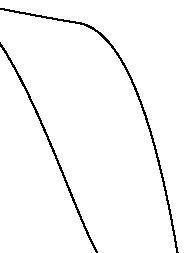 numeric area_border_errors;
area_border_errors = 0;
string current_scrap, current_src;


vardef buildcycle(text ll) =
  save ta_, tb_, k_, i_, pp_; path pp_[];
  k_=0;
  for q=ll: pp_[incr k_]=q; endfor
  i_=k_;
  for i=1 upto k_:
    (ta_[i], length pp_[i_]-tb_[i_]) =
      pp_[i] intersectiontimes reverse pp_[i_];
    if ta_[i]<0:
      message("[Error: area borders "& area_border[i] &" and "&
         area_border[i_] &" don't intersect in scrap " & current_scrap &
         " (file " & current_src & ")]");
      area_border_errors := area_border_errors + 1;
    fi
    i_ := i;
  endfor
  for i=1 upto k_: subpath (ta_[i],tb_[i]) of pp_[i] .. endfor
    cycle
enddef;



beginfig(1);



current_scrap := "SP-Enclos-1@enclos";
current_src := "Data/enclos.th2 [88]";
string area_border[];
area_border[1] := "l9-2092-2134";

draw (buildcycle(((-69.754537,70.369920)
 .. controls (-63.581222,40.740194) and (-50.000561,18.518031) .. (-37.654313,-14.815331)
 .. controls (-25.308064,-48.148693) and (-10.492428,-97.531502) .. (11.729953,-98.765751)
 .. controls (33.952333,-100.000000) and (75.927853,-97.530277) .. (75.927677,-86.419112)
 .. controls (75.927501,-75.307953) and (47.531392,-19.752493) .. (36.419941,-2.468605)
 .. controls (25.308491,14.815281) and (5.553854,87.654293) .. (-20.372172,93.827152)
 .. controls (-46.298154,100.000000) and (-75.927853,99.999645) .. (-69.754537,70.369920)
)));



current_scrap := "SP-Enclos-1@enclos";
current_src := "Data/enclos.th2 [92]";
string area_border[];
area_border[1] := "l8-1188-4560";

draw (buildcycle(((23.373324,-95.857713)
 .. controls (38.166104,-91.715516) and (75.444671,-64.496571) .. (71.302559,-46.745162)
 .. controls (67.160537,-28.994136) and (58.284173,78.105952) .. (28.106398,82.839961)
 .. controls (-2.071387,87.573971) and (-50.592491,100.000000) .. (-59.468293,91.124006)
 .. controls (-68.344090,82.248018) and (-75.444671,73.963725) .. (-73.077725,56.211853)
 .. controls (-70.710780,38.459982) and (-36.982291,-42.013707) .. (-31.064865,-58.581466)
 .. controls (-25.147476,-75.149118) and (8.580474,-100.000000) .. (23.373324,-95.857713)
)));
endfig;
end;
